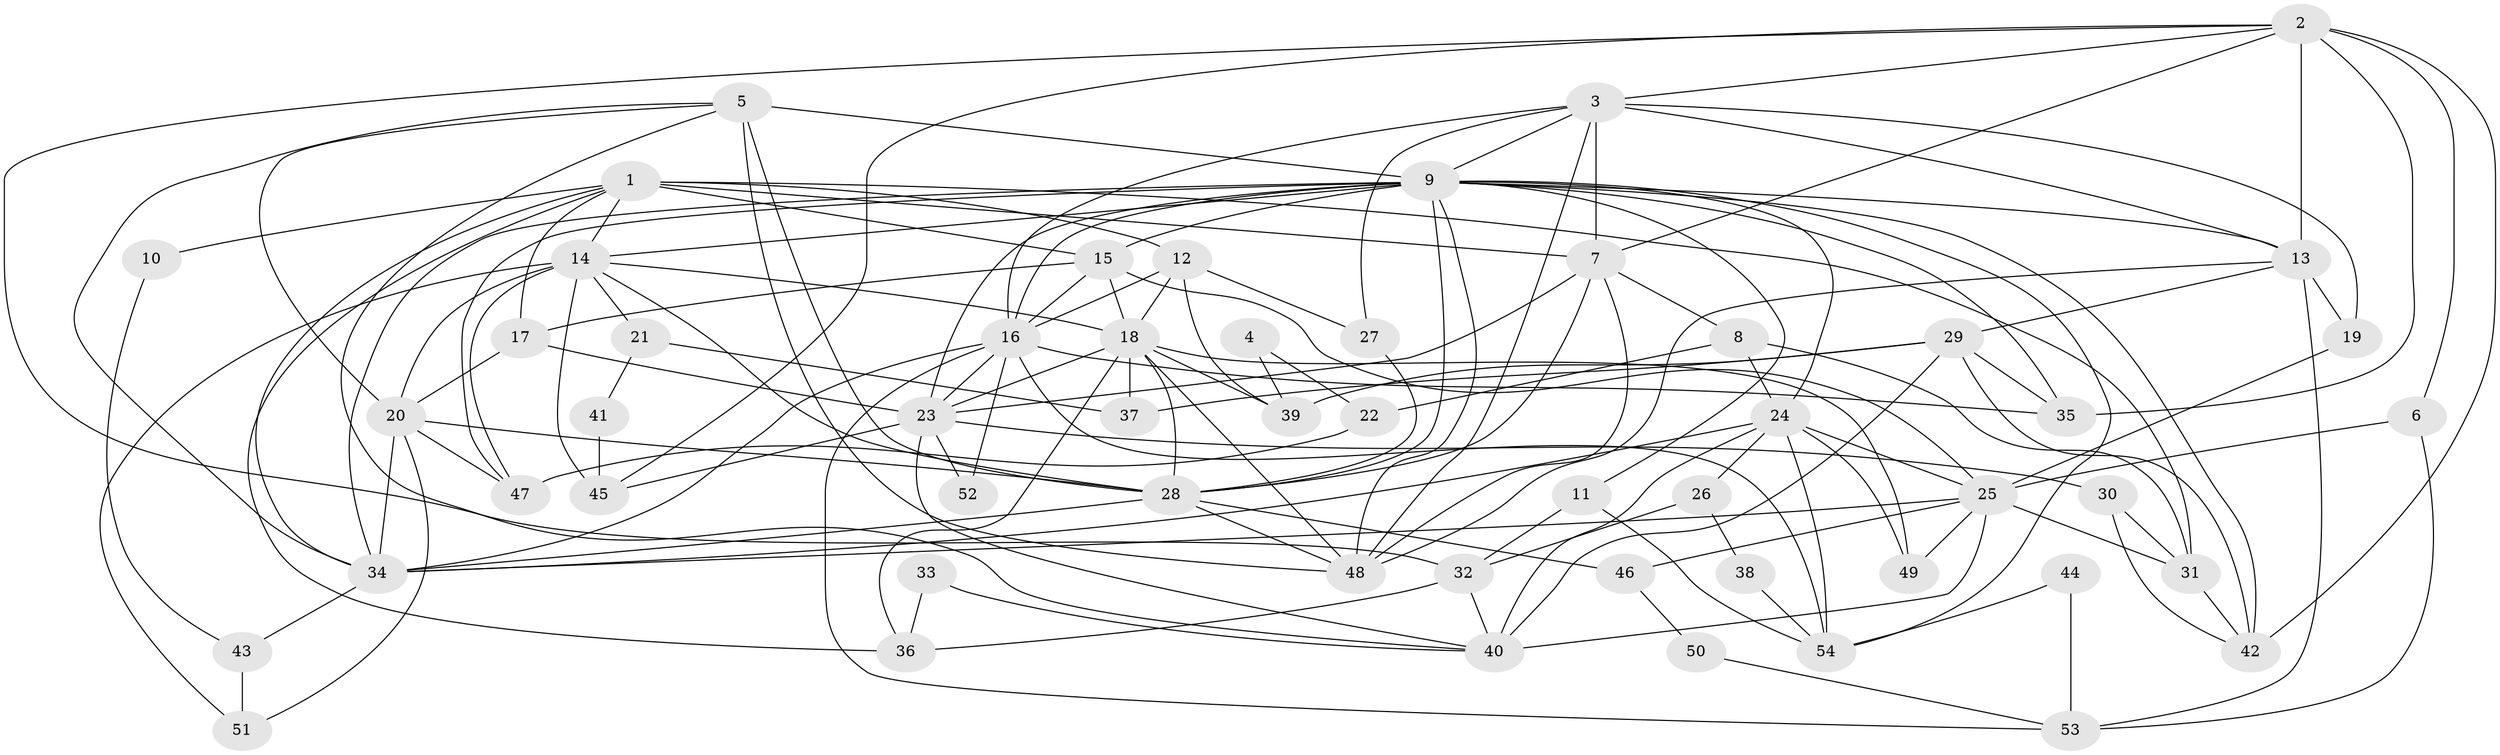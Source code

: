 // original degree distribution, {5: 0.17757009345794392, 3: 0.32710280373831774, 2: 0.09345794392523364, 4: 0.27102803738317754, 7: 0.018691588785046728, 6: 0.09345794392523364, 10: 0.009345794392523364, 8: 0.009345794392523364}
// Generated by graph-tools (version 1.1) at 2025/51/03/04/25 22:51:19]
// undirected, 54 vertices, 141 edges
graph export_dot {
  node [color=gray90,style=filled];
  1;
  2;
  3;
  4;
  5;
  6;
  7;
  8;
  9;
  10;
  11;
  12;
  13;
  14;
  15;
  16;
  17;
  18;
  19;
  20;
  21;
  22;
  23;
  24;
  25;
  26;
  27;
  28;
  29;
  30;
  31;
  32;
  33;
  34;
  35;
  36;
  37;
  38;
  39;
  40;
  41;
  42;
  43;
  44;
  45;
  46;
  47;
  48;
  49;
  50;
  51;
  52;
  53;
  54;
  1 -- 7 [weight=1.0];
  1 -- 10 [weight=1.0];
  1 -- 12 [weight=1.0];
  1 -- 14 [weight=1.0];
  1 -- 15 [weight=1.0];
  1 -- 17 [weight=2.0];
  1 -- 31 [weight=3.0];
  1 -- 34 [weight=1.0];
  1 -- 36 [weight=1.0];
  2 -- 3 [weight=1.0];
  2 -- 6 [weight=1.0];
  2 -- 7 [weight=1.0];
  2 -- 13 [weight=2.0];
  2 -- 32 [weight=1.0];
  2 -- 35 [weight=1.0];
  2 -- 42 [weight=1.0];
  2 -- 45 [weight=1.0];
  3 -- 7 [weight=3.0];
  3 -- 9 [weight=1.0];
  3 -- 13 [weight=1.0];
  3 -- 16 [weight=1.0];
  3 -- 19 [weight=1.0];
  3 -- 27 [weight=1.0];
  3 -- 48 [weight=1.0];
  4 -- 22 [weight=1.0];
  4 -- 39 [weight=1.0];
  5 -- 9 [weight=2.0];
  5 -- 20 [weight=1.0];
  5 -- 28 [weight=1.0];
  5 -- 34 [weight=1.0];
  5 -- 40 [weight=1.0];
  5 -- 48 [weight=1.0];
  6 -- 25 [weight=1.0];
  6 -- 53 [weight=1.0];
  7 -- 8 [weight=1.0];
  7 -- 23 [weight=1.0];
  7 -- 28 [weight=1.0];
  7 -- 48 [weight=1.0];
  8 -- 22 [weight=1.0];
  8 -- 24 [weight=1.0];
  8 -- 31 [weight=1.0];
  9 -- 11 [weight=1.0];
  9 -- 13 [weight=1.0];
  9 -- 14 [weight=1.0];
  9 -- 15 [weight=1.0];
  9 -- 16 [weight=1.0];
  9 -- 23 [weight=1.0];
  9 -- 24 [weight=1.0];
  9 -- 28 [weight=1.0];
  9 -- 34 [weight=3.0];
  9 -- 35 [weight=1.0];
  9 -- 42 [weight=1.0];
  9 -- 47 [weight=1.0];
  9 -- 48 [weight=1.0];
  9 -- 54 [weight=1.0];
  10 -- 43 [weight=1.0];
  11 -- 32 [weight=1.0];
  11 -- 54 [weight=1.0];
  12 -- 16 [weight=1.0];
  12 -- 18 [weight=1.0];
  12 -- 27 [weight=1.0];
  12 -- 39 [weight=1.0];
  13 -- 19 [weight=1.0];
  13 -- 29 [weight=1.0];
  13 -- 48 [weight=1.0];
  13 -- 53 [weight=1.0];
  14 -- 18 [weight=1.0];
  14 -- 20 [weight=1.0];
  14 -- 21 [weight=1.0];
  14 -- 28 [weight=1.0];
  14 -- 45 [weight=3.0];
  14 -- 47 [weight=1.0];
  14 -- 51 [weight=1.0];
  15 -- 16 [weight=2.0];
  15 -- 17 [weight=1.0];
  15 -- 18 [weight=1.0];
  15 -- 25 [weight=1.0];
  16 -- 23 [weight=2.0];
  16 -- 34 [weight=1.0];
  16 -- 35 [weight=1.0];
  16 -- 52 [weight=1.0];
  16 -- 53 [weight=1.0];
  16 -- 54 [weight=1.0];
  17 -- 20 [weight=1.0];
  17 -- 23 [weight=1.0];
  18 -- 23 [weight=1.0];
  18 -- 28 [weight=1.0];
  18 -- 36 [weight=1.0];
  18 -- 37 [weight=1.0];
  18 -- 39 [weight=1.0];
  18 -- 48 [weight=1.0];
  18 -- 49 [weight=1.0];
  19 -- 25 [weight=1.0];
  20 -- 28 [weight=1.0];
  20 -- 34 [weight=1.0];
  20 -- 47 [weight=1.0];
  20 -- 51 [weight=1.0];
  21 -- 37 [weight=1.0];
  21 -- 41 [weight=1.0];
  22 -- 47 [weight=1.0];
  23 -- 30 [weight=1.0];
  23 -- 40 [weight=1.0];
  23 -- 45 [weight=1.0];
  23 -- 52 [weight=1.0];
  24 -- 25 [weight=1.0];
  24 -- 26 [weight=1.0];
  24 -- 34 [weight=1.0];
  24 -- 40 [weight=1.0];
  24 -- 49 [weight=1.0];
  24 -- 54 [weight=1.0];
  25 -- 31 [weight=1.0];
  25 -- 34 [weight=3.0];
  25 -- 40 [weight=2.0];
  25 -- 46 [weight=1.0];
  25 -- 49 [weight=1.0];
  26 -- 32 [weight=1.0];
  26 -- 38 [weight=1.0];
  27 -- 28 [weight=1.0];
  28 -- 34 [weight=1.0];
  28 -- 46 [weight=1.0];
  28 -- 48 [weight=1.0];
  29 -- 35 [weight=1.0];
  29 -- 37 [weight=1.0];
  29 -- 39 [weight=1.0];
  29 -- 40 [weight=1.0];
  29 -- 42 [weight=1.0];
  30 -- 31 [weight=1.0];
  30 -- 42 [weight=1.0];
  31 -- 42 [weight=1.0];
  32 -- 36 [weight=1.0];
  32 -- 40 [weight=1.0];
  33 -- 36 [weight=1.0];
  33 -- 40 [weight=1.0];
  34 -- 43 [weight=1.0];
  38 -- 54 [weight=1.0];
  41 -- 45 [weight=1.0];
  43 -- 51 [weight=1.0];
  44 -- 53 [weight=1.0];
  44 -- 54 [weight=1.0];
  46 -- 50 [weight=1.0];
  50 -- 53 [weight=1.0];
}
